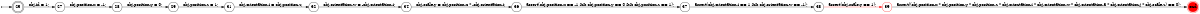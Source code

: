 digraph finite_state_machine {
	rankdir=LR
	size="8,5"
	94164273418720 [label = 25, shape = doublecircle, fixedsize = true]; 
	s94164273418720 [shape = point];
	e94164273412416 [shape = doublecircle, fixedsize = true, style = filled, color = red,  label = end];
	 94164273410224 [label = 27, shape = circle, fixedsize = true ];
	 94164273410304 [label = 28, shape = circle, fixedsize = true ];
	 94164273410512 [label = 29, shape = circle, fixedsize = true ];
	 94164273410784 [label = 31, shape = circle, fixedsize = true ];
	 94164273411056 [label = 32, shape = circle, fixedsize = true ];
	 94164273411328 [label = 34, shape = circle, fixedsize = true ];
	 94164273411600 [label = 36, shape = circle, fixedsize = true ];
	 94164273411872 [label = 37, shape = circle, fixedsize = true ];
	 94164273412144 [label = 38, shape = circle, fixedsize = true ];
	 94164273412416 [label = 39, shape = circle, color = red, fixedsize = true ];
	s94164273418720 -> 94164273418720;
	94164273418720 -> 94164273410224 [ label = "obj.id = 1; "];
	94164273410224 -> 94164273410304 [ label = "obj.position.x = -1; "];
	94164273410304 -> 94164273410512 [ label = "obj.position.y = 0; "];
	94164273410512 -> 94164273410784 [ label = "obj.position.z = 1; "];
	94164273410784 -> 94164273411056 [ label = "obj.orientation.i = obj.position.z; "];
	94164273411056 -> 94164273411328 [ label = "obj.orientation.w = -obj.orientation.i; "];
	94164273411328 -> 94164273411600 [ label = "obj.scale.y = obj.position.x * -obj.orientation.i; "];
	94164273411600 -> 94164273411872 [ label = "assert(obj.position.x == -1 && obj.position.y == 0 && obj.position.z == 1); "];
	94164273411872 -> 94164273412144 [ label = "assert(obj.orientation.i == 1 && obj.orientation.w == -1); "];
	94164273412144 -> 94164273412416 [color = red, label = "assert(obj.scale.y == 1); "];
	94164273412416 -> e94164273412416 [ label = "assert((obj.position.x * obj.position.y * obj.position.z * obj.orientation.i * obj.orientation.w * obj.orientation.a * obj.orientation.j * obj.scale.z) == 0); "];
}